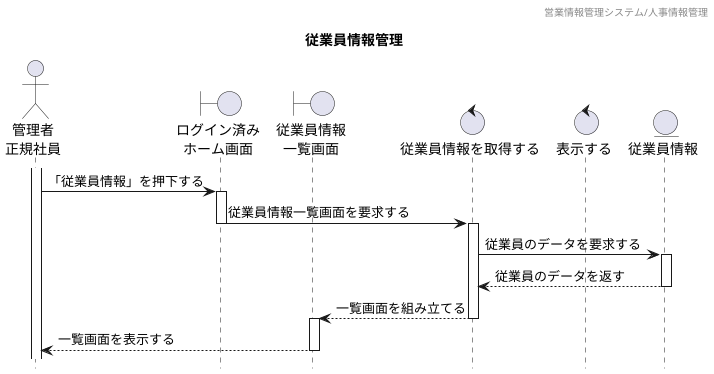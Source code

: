 @startuml シーケンス図

' 下アイコン除去
hide footbox
' ヘッダー
header 営業情報管理システム/人事情報管理
' タイトル
title 従業員情報管理


' アイコン
actor "管理者\n正規社員" as Act
boundary "ログイン済み\nホーム画面" as HomeSc
boundary "従業員情報\n一覧画面" as StaffListSc
control "従業員情報を取得する" as StaffCl
control "表示する" as ScCl
entity "従業員情報" as StaffDB



' ログイン済みホーム画面から一覧表示までのシーケンス
activate Act
Act -> HomeSc : 「従業員情報」を押下する
activate HomeSc
HomeSc -> StaffCl : 従業員情報一覧画面を要求する
deactivate
activate StaffCl
StaffCl -> StaffDB : 従業員のデータを要求する
activate StaffDB
StaffCl <-- StaffDB : 従業員のデータを返す
deactivate
StaffListSc <-- StaffCl : 一覧画面を組み立てる
deactivate
activate StaffListSc
Act <-- StaffListSc : 一覧画面を表示する
deactivate



@enduml